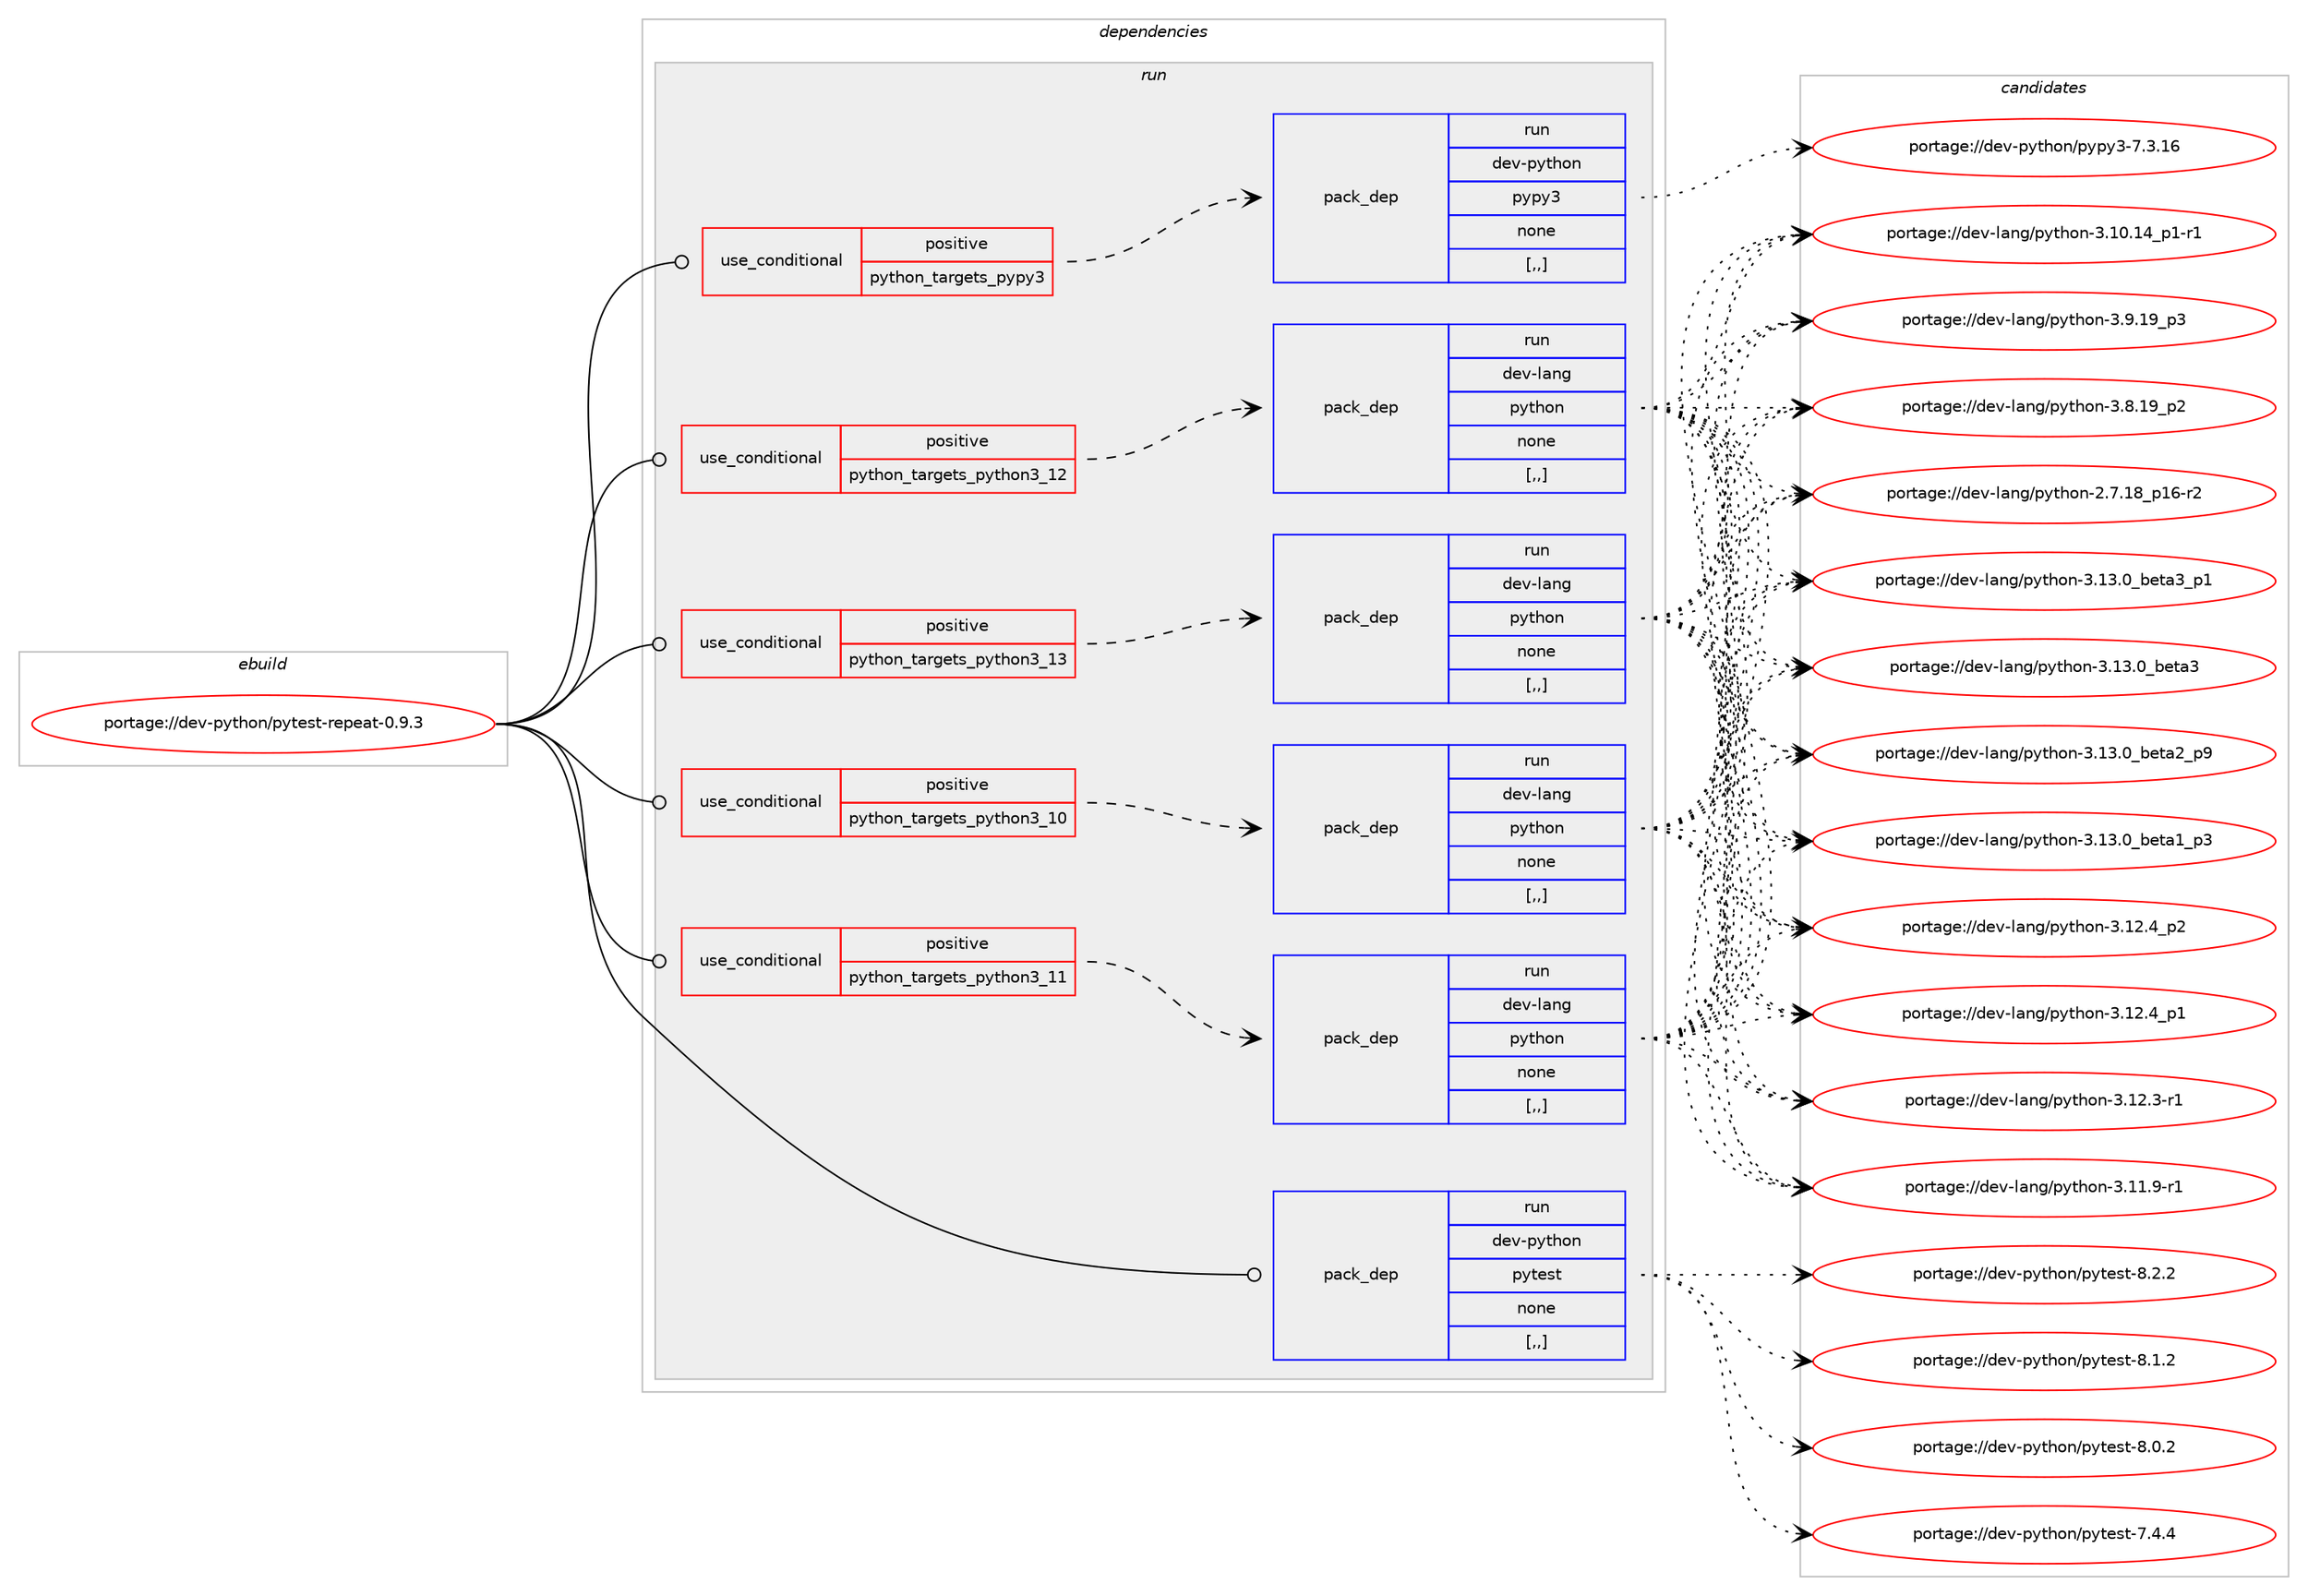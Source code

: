 digraph prolog {

# *************
# Graph options
# *************

newrank=true;
concentrate=true;
compound=true;
graph [rankdir=LR,fontname=Helvetica,fontsize=10,ranksep=1.5];#, ranksep=2.5, nodesep=0.2];
edge  [arrowhead=vee];
node  [fontname=Helvetica,fontsize=10];

# **********
# The ebuild
# **********

subgraph cluster_leftcol {
color=gray;
label=<<i>ebuild</i>>;
id [label="portage://dev-python/pytest-repeat-0.9.3", color=red, width=4, href="../dev-python/pytest-repeat-0.9.3.svg"];
}

# ****************
# The dependencies
# ****************

subgraph cluster_midcol {
color=gray;
label=<<i>dependencies</i>>;
subgraph cluster_compile {
fillcolor="#eeeeee";
style=filled;
label=<<i>compile</i>>;
}
subgraph cluster_compileandrun {
fillcolor="#eeeeee";
style=filled;
label=<<i>compile and run</i>>;
}
subgraph cluster_run {
fillcolor="#eeeeee";
style=filled;
label=<<i>run</i>>;
subgraph cond37866 {
dependency158876 [label=<<TABLE BORDER="0" CELLBORDER="1" CELLSPACING="0" CELLPADDING="4"><TR><TD ROWSPAN="3" CELLPADDING="10">use_conditional</TD></TR><TR><TD>positive</TD></TR><TR><TD>python_targets_pypy3</TD></TR></TABLE>>, shape=none, color=red];
subgraph pack119741 {
dependency158877 [label=<<TABLE BORDER="0" CELLBORDER="1" CELLSPACING="0" CELLPADDING="4" WIDTH="220"><TR><TD ROWSPAN="6" CELLPADDING="30">pack_dep</TD></TR><TR><TD WIDTH="110">run</TD></TR><TR><TD>dev-python</TD></TR><TR><TD>pypy3</TD></TR><TR><TD>none</TD></TR><TR><TD>[,,]</TD></TR></TABLE>>, shape=none, color=blue];
}
dependency158876:e -> dependency158877:w [weight=20,style="dashed",arrowhead="vee"];
}
id:e -> dependency158876:w [weight=20,style="solid",arrowhead="odot"];
subgraph cond37867 {
dependency158878 [label=<<TABLE BORDER="0" CELLBORDER="1" CELLSPACING="0" CELLPADDING="4"><TR><TD ROWSPAN="3" CELLPADDING="10">use_conditional</TD></TR><TR><TD>positive</TD></TR><TR><TD>python_targets_python3_10</TD></TR></TABLE>>, shape=none, color=red];
subgraph pack119742 {
dependency158879 [label=<<TABLE BORDER="0" CELLBORDER="1" CELLSPACING="0" CELLPADDING="4" WIDTH="220"><TR><TD ROWSPAN="6" CELLPADDING="30">pack_dep</TD></TR><TR><TD WIDTH="110">run</TD></TR><TR><TD>dev-lang</TD></TR><TR><TD>python</TD></TR><TR><TD>none</TD></TR><TR><TD>[,,]</TD></TR></TABLE>>, shape=none, color=blue];
}
dependency158878:e -> dependency158879:w [weight=20,style="dashed",arrowhead="vee"];
}
id:e -> dependency158878:w [weight=20,style="solid",arrowhead="odot"];
subgraph cond37868 {
dependency158880 [label=<<TABLE BORDER="0" CELLBORDER="1" CELLSPACING="0" CELLPADDING="4"><TR><TD ROWSPAN="3" CELLPADDING="10">use_conditional</TD></TR><TR><TD>positive</TD></TR><TR><TD>python_targets_python3_11</TD></TR></TABLE>>, shape=none, color=red];
subgraph pack119743 {
dependency158881 [label=<<TABLE BORDER="0" CELLBORDER="1" CELLSPACING="0" CELLPADDING="4" WIDTH="220"><TR><TD ROWSPAN="6" CELLPADDING="30">pack_dep</TD></TR><TR><TD WIDTH="110">run</TD></TR><TR><TD>dev-lang</TD></TR><TR><TD>python</TD></TR><TR><TD>none</TD></TR><TR><TD>[,,]</TD></TR></TABLE>>, shape=none, color=blue];
}
dependency158880:e -> dependency158881:w [weight=20,style="dashed",arrowhead="vee"];
}
id:e -> dependency158880:w [weight=20,style="solid",arrowhead="odot"];
subgraph cond37869 {
dependency158882 [label=<<TABLE BORDER="0" CELLBORDER="1" CELLSPACING="0" CELLPADDING="4"><TR><TD ROWSPAN="3" CELLPADDING="10">use_conditional</TD></TR><TR><TD>positive</TD></TR><TR><TD>python_targets_python3_12</TD></TR></TABLE>>, shape=none, color=red];
subgraph pack119744 {
dependency158883 [label=<<TABLE BORDER="0" CELLBORDER="1" CELLSPACING="0" CELLPADDING="4" WIDTH="220"><TR><TD ROWSPAN="6" CELLPADDING="30">pack_dep</TD></TR><TR><TD WIDTH="110">run</TD></TR><TR><TD>dev-lang</TD></TR><TR><TD>python</TD></TR><TR><TD>none</TD></TR><TR><TD>[,,]</TD></TR></TABLE>>, shape=none, color=blue];
}
dependency158882:e -> dependency158883:w [weight=20,style="dashed",arrowhead="vee"];
}
id:e -> dependency158882:w [weight=20,style="solid",arrowhead="odot"];
subgraph cond37870 {
dependency158884 [label=<<TABLE BORDER="0" CELLBORDER="1" CELLSPACING="0" CELLPADDING="4"><TR><TD ROWSPAN="3" CELLPADDING="10">use_conditional</TD></TR><TR><TD>positive</TD></TR><TR><TD>python_targets_python3_13</TD></TR></TABLE>>, shape=none, color=red];
subgraph pack119745 {
dependency158885 [label=<<TABLE BORDER="0" CELLBORDER="1" CELLSPACING="0" CELLPADDING="4" WIDTH="220"><TR><TD ROWSPAN="6" CELLPADDING="30">pack_dep</TD></TR><TR><TD WIDTH="110">run</TD></TR><TR><TD>dev-lang</TD></TR><TR><TD>python</TD></TR><TR><TD>none</TD></TR><TR><TD>[,,]</TD></TR></TABLE>>, shape=none, color=blue];
}
dependency158884:e -> dependency158885:w [weight=20,style="dashed",arrowhead="vee"];
}
id:e -> dependency158884:w [weight=20,style="solid",arrowhead="odot"];
subgraph pack119746 {
dependency158886 [label=<<TABLE BORDER="0" CELLBORDER="1" CELLSPACING="0" CELLPADDING="4" WIDTH="220"><TR><TD ROWSPAN="6" CELLPADDING="30">pack_dep</TD></TR><TR><TD WIDTH="110">run</TD></TR><TR><TD>dev-python</TD></TR><TR><TD>pytest</TD></TR><TR><TD>none</TD></TR><TR><TD>[,,]</TD></TR></TABLE>>, shape=none, color=blue];
}
id:e -> dependency158886:w [weight=20,style="solid",arrowhead="odot"];
}
}

# **************
# The candidates
# **************

subgraph cluster_choices {
rank=same;
color=gray;
label=<<i>candidates</i>>;

subgraph choice119741 {
color=black;
nodesep=1;
choice10010111845112121116104111110471121211121215145554651464954 [label="portage://dev-python/pypy3-7.3.16", color=red, width=4,href="../dev-python/pypy3-7.3.16.svg"];
dependency158877:e -> choice10010111845112121116104111110471121211121215145554651464954:w [style=dotted,weight="100"];
}
subgraph choice119742 {
color=black;
nodesep=1;
choice10010111845108971101034711212111610411111045514649514648959810111697519511249 [label="portage://dev-lang/python-3.13.0_beta3_p1", color=red, width=4,href="../dev-lang/python-3.13.0_beta3_p1.svg"];
choice1001011184510897110103471121211161041111104551464951464895981011169751 [label="portage://dev-lang/python-3.13.0_beta3", color=red, width=4,href="../dev-lang/python-3.13.0_beta3.svg"];
choice10010111845108971101034711212111610411111045514649514648959810111697509511257 [label="portage://dev-lang/python-3.13.0_beta2_p9", color=red, width=4,href="../dev-lang/python-3.13.0_beta2_p9.svg"];
choice10010111845108971101034711212111610411111045514649514648959810111697499511251 [label="portage://dev-lang/python-3.13.0_beta1_p3", color=red, width=4,href="../dev-lang/python-3.13.0_beta1_p3.svg"];
choice100101118451089711010347112121116104111110455146495046529511250 [label="portage://dev-lang/python-3.12.4_p2", color=red, width=4,href="../dev-lang/python-3.12.4_p2.svg"];
choice100101118451089711010347112121116104111110455146495046529511249 [label="portage://dev-lang/python-3.12.4_p1", color=red, width=4,href="../dev-lang/python-3.12.4_p1.svg"];
choice100101118451089711010347112121116104111110455146495046514511449 [label="portage://dev-lang/python-3.12.3-r1", color=red, width=4,href="../dev-lang/python-3.12.3-r1.svg"];
choice100101118451089711010347112121116104111110455146494946574511449 [label="portage://dev-lang/python-3.11.9-r1", color=red, width=4,href="../dev-lang/python-3.11.9-r1.svg"];
choice100101118451089711010347112121116104111110455146494846495295112494511449 [label="portage://dev-lang/python-3.10.14_p1-r1", color=red, width=4,href="../dev-lang/python-3.10.14_p1-r1.svg"];
choice100101118451089711010347112121116104111110455146574649579511251 [label="portage://dev-lang/python-3.9.19_p3", color=red, width=4,href="../dev-lang/python-3.9.19_p3.svg"];
choice100101118451089711010347112121116104111110455146564649579511250 [label="portage://dev-lang/python-3.8.19_p2", color=red, width=4,href="../dev-lang/python-3.8.19_p2.svg"];
choice100101118451089711010347112121116104111110455046554649569511249544511450 [label="portage://dev-lang/python-2.7.18_p16-r2", color=red, width=4,href="../dev-lang/python-2.7.18_p16-r2.svg"];
dependency158879:e -> choice10010111845108971101034711212111610411111045514649514648959810111697519511249:w [style=dotted,weight="100"];
dependency158879:e -> choice1001011184510897110103471121211161041111104551464951464895981011169751:w [style=dotted,weight="100"];
dependency158879:e -> choice10010111845108971101034711212111610411111045514649514648959810111697509511257:w [style=dotted,weight="100"];
dependency158879:e -> choice10010111845108971101034711212111610411111045514649514648959810111697499511251:w [style=dotted,weight="100"];
dependency158879:e -> choice100101118451089711010347112121116104111110455146495046529511250:w [style=dotted,weight="100"];
dependency158879:e -> choice100101118451089711010347112121116104111110455146495046529511249:w [style=dotted,weight="100"];
dependency158879:e -> choice100101118451089711010347112121116104111110455146495046514511449:w [style=dotted,weight="100"];
dependency158879:e -> choice100101118451089711010347112121116104111110455146494946574511449:w [style=dotted,weight="100"];
dependency158879:e -> choice100101118451089711010347112121116104111110455146494846495295112494511449:w [style=dotted,weight="100"];
dependency158879:e -> choice100101118451089711010347112121116104111110455146574649579511251:w [style=dotted,weight="100"];
dependency158879:e -> choice100101118451089711010347112121116104111110455146564649579511250:w [style=dotted,weight="100"];
dependency158879:e -> choice100101118451089711010347112121116104111110455046554649569511249544511450:w [style=dotted,weight="100"];
}
subgraph choice119743 {
color=black;
nodesep=1;
choice10010111845108971101034711212111610411111045514649514648959810111697519511249 [label="portage://dev-lang/python-3.13.0_beta3_p1", color=red, width=4,href="../dev-lang/python-3.13.0_beta3_p1.svg"];
choice1001011184510897110103471121211161041111104551464951464895981011169751 [label="portage://dev-lang/python-3.13.0_beta3", color=red, width=4,href="../dev-lang/python-3.13.0_beta3.svg"];
choice10010111845108971101034711212111610411111045514649514648959810111697509511257 [label="portage://dev-lang/python-3.13.0_beta2_p9", color=red, width=4,href="../dev-lang/python-3.13.0_beta2_p9.svg"];
choice10010111845108971101034711212111610411111045514649514648959810111697499511251 [label="portage://dev-lang/python-3.13.0_beta1_p3", color=red, width=4,href="../dev-lang/python-3.13.0_beta1_p3.svg"];
choice100101118451089711010347112121116104111110455146495046529511250 [label="portage://dev-lang/python-3.12.4_p2", color=red, width=4,href="../dev-lang/python-3.12.4_p2.svg"];
choice100101118451089711010347112121116104111110455146495046529511249 [label="portage://dev-lang/python-3.12.4_p1", color=red, width=4,href="../dev-lang/python-3.12.4_p1.svg"];
choice100101118451089711010347112121116104111110455146495046514511449 [label="portage://dev-lang/python-3.12.3-r1", color=red, width=4,href="../dev-lang/python-3.12.3-r1.svg"];
choice100101118451089711010347112121116104111110455146494946574511449 [label="portage://dev-lang/python-3.11.9-r1", color=red, width=4,href="../dev-lang/python-3.11.9-r1.svg"];
choice100101118451089711010347112121116104111110455146494846495295112494511449 [label="portage://dev-lang/python-3.10.14_p1-r1", color=red, width=4,href="../dev-lang/python-3.10.14_p1-r1.svg"];
choice100101118451089711010347112121116104111110455146574649579511251 [label="portage://dev-lang/python-3.9.19_p3", color=red, width=4,href="../dev-lang/python-3.9.19_p3.svg"];
choice100101118451089711010347112121116104111110455146564649579511250 [label="portage://dev-lang/python-3.8.19_p2", color=red, width=4,href="../dev-lang/python-3.8.19_p2.svg"];
choice100101118451089711010347112121116104111110455046554649569511249544511450 [label="portage://dev-lang/python-2.7.18_p16-r2", color=red, width=4,href="../dev-lang/python-2.7.18_p16-r2.svg"];
dependency158881:e -> choice10010111845108971101034711212111610411111045514649514648959810111697519511249:w [style=dotted,weight="100"];
dependency158881:e -> choice1001011184510897110103471121211161041111104551464951464895981011169751:w [style=dotted,weight="100"];
dependency158881:e -> choice10010111845108971101034711212111610411111045514649514648959810111697509511257:w [style=dotted,weight="100"];
dependency158881:e -> choice10010111845108971101034711212111610411111045514649514648959810111697499511251:w [style=dotted,weight="100"];
dependency158881:e -> choice100101118451089711010347112121116104111110455146495046529511250:w [style=dotted,weight="100"];
dependency158881:e -> choice100101118451089711010347112121116104111110455146495046529511249:w [style=dotted,weight="100"];
dependency158881:e -> choice100101118451089711010347112121116104111110455146495046514511449:w [style=dotted,weight="100"];
dependency158881:e -> choice100101118451089711010347112121116104111110455146494946574511449:w [style=dotted,weight="100"];
dependency158881:e -> choice100101118451089711010347112121116104111110455146494846495295112494511449:w [style=dotted,weight="100"];
dependency158881:e -> choice100101118451089711010347112121116104111110455146574649579511251:w [style=dotted,weight="100"];
dependency158881:e -> choice100101118451089711010347112121116104111110455146564649579511250:w [style=dotted,weight="100"];
dependency158881:e -> choice100101118451089711010347112121116104111110455046554649569511249544511450:w [style=dotted,weight="100"];
}
subgraph choice119744 {
color=black;
nodesep=1;
choice10010111845108971101034711212111610411111045514649514648959810111697519511249 [label="portage://dev-lang/python-3.13.0_beta3_p1", color=red, width=4,href="../dev-lang/python-3.13.0_beta3_p1.svg"];
choice1001011184510897110103471121211161041111104551464951464895981011169751 [label="portage://dev-lang/python-3.13.0_beta3", color=red, width=4,href="../dev-lang/python-3.13.0_beta3.svg"];
choice10010111845108971101034711212111610411111045514649514648959810111697509511257 [label="portage://dev-lang/python-3.13.0_beta2_p9", color=red, width=4,href="../dev-lang/python-3.13.0_beta2_p9.svg"];
choice10010111845108971101034711212111610411111045514649514648959810111697499511251 [label="portage://dev-lang/python-3.13.0_beta1_p3", color=red, width=4,href="../dev-lang/python-3.13.0_beta1_p3.svg"];
choice100101118451089711010347112121116104111110455146495046529511250 [label="portage://dev-lang/python-3.12.4_p2", color=red, width=4,href="../dev-lang/python-3.12.4_p2.svg"];
choice100101118451089711010347112121116104111110455146495046529511249 [label="portage://dev-lang/python-3.12.4_p1", color=red, width=4,href="../dev-lang/python-3.12.4_p1.svg"];
choice100101118451089711010347112121116104111110455146495046514511449 [label="portage://dev-lang/python-3.12.3-r1", color=red, width=4,href="../dev-lang/python-3.12.3-r1.svg"];
choice100101118451089711010347112121116104111110455146494946574511449 [label="portage://dev-lang/python-3.11.9-r1", color=red, width=4,href="../dev-lang/python-3.11.9-r1.svg"];
choice100101118451089711010347112121116104111110455146494846495295112494511449 [label="portage://dev-lang/python-3.10.14_p1-r1", color=red, width=4,href="../dev-lang/python-3.10.14_p1-r1.svg"];
choice100101118451089711010347112121116104111110455146574649579511251 [label="portage://dev-lang/python-3.9.19_p3", color=red, width=4,href="../dev-lang/python-3.9.19_p3.svg"];
choice100101118451089711010347112121116104111110455146564649579511250 [label="portage://dev-lang/python-3.8.19_p2", color=red, width=4,href="../dev-lang/python-3.8.19_p2.svg"];
choice100101118451089711010347112121116104111110455046554649569511249544511450 [label="portage://dev-lang/python-2.7.18_p16-r2", color=red, width=4,href="../dev-lang/python-2.7.18_p16-r2.svg"];
dependency158883:e -> choice10010111845108971101034711212111610411111045514649514648959810111697519511249:w [style=dotted,weight="100"];
dependency158883:e -> choice1001011184510897110103471121211161041111104551464951464895981011169751:w [style=dotted,weight="100"];
dependency158883:e -> choice10010111845108971101034711212111610411111045514649514648959810111697509511257:w [style=dotted,weight="100"];
dependency158883:e -> choice10010111845108971101034711212111610411111045514649514648959810111697499511251:w [style=dotted,weight="100"];
dependency158883:e -> choice100101118451089711010347112121116104111110455146495046529511250:w [style=dotted,weight="100"];
dependency158883:e -> choice100101118451089711010347112121116104111110455146495046529511249:w [style=dotted,weight="100"];
dependency158883:e -> choice100101118451089711010347112121116104111110455146495046514511449:w [style=dotted,weight="100"];
dependency158883:e -> choice100101118451089711010347112121116104111110455146494946574511449:w [style=dotted,weight="100"];
dependency158883:e -> choice100101118451089711010347112121116104111110455146494846495295112494511449:w [style=dotted,weight="100"];
dependency158883:e -> choice100101118451089711010347112121116104111110455146574649579511251:w [style=dotted,weight="100"];
dependency158883:e -> choice100101118451089711010347112121116104111110455146564649579511250:w [style=dotted,weight="100"];
dependency158883:e -> choice100101118451089711010347112121116104111110455046554649569511249544511450:w [style=dotted,weight="100"];
}
subgraph choice119745 {
color=black;
nodesep=1;
choice10010111845108971101034711212111610411111045514649514648959810111697519511249 [label="portage://dev-lang/python-3.13.0_beta3_p1", color=red, width=4,href="../dev-lang/python-3.13.0_beta3_p1.svg"];
choice1001011184510897110103471121211161041111104551464951464895981011169751 [label="portage://dev-lang/python-3.13.0_beta3", color=red, width=4,href="../dev-lang/python-3.13.0_beta3.svg"];
choice10010111845108971101034711212111610411111045514649514648959810111697509511257 [label="portage://dev-lang/python-3.13.0_beta2_p9", color=red, width=4,href="../dev-lang/python-3.13.0_beta2_p9.svg"];
choice10010111845108971101034711212111610411111045514649514648959810111697499511251 [label="portage://dev-lang/python-3.13.0_beta1_p3", color=red, width=4,href="../dev-lang/python-3.13.0_beta1_p3.svg"];
choice100101118451089711010347112121116104111110455146495046529511250 [label="portage://dev-lang/python-3.12.4_p2", color=red, width=4,href="../dev-lang/python-3.12.4_p2.svg"];
choice100101118451089711010347112121116104111110455146495046529511249 [label="portage://dev-lang/python-3.12.4_p1", color=red, width=4,href="../dev-lang/python-3.12.4_p1.svg"];
choice100101118451089711010347112121116104111110455146495046514511449 [label="portage://dev-lang/python-3.12.3-r1", color=red, width=4,href="../dev-lang/python-3.12.3-r1.svg"];
choice100101118451089711010347112121116104111110455146494946574511449 [label="portage://dev-lang/python-3.11.9-r1", color=red, width=4,href="../dev-lang/python-3.11.9-r1.svg"];
choice100101118451089711010347112121116104111110455146494846495295112494511449 [label="portage://dev-lang/python-3.10.14_p1-r1", color=red, width=4,href="../dev-lang/python-3.10.14_p1-r1.svg"];
choice100101118451089711010347112121116104111110455146574649579511251 [label="portage://dev-lang/python-3.9.19_p3", color=red, width=4,href="../dev-lang/python-3.9.19_p3.svg"];
choice100101118451089711010347112121116104111110455146564649579511250 [label="portage://dev-lang/python-3.8.19_p2", color=red, width=4,href="../dev-lang/python-3.8.19_p2.svg"];
choice100101118451089711010347112121116104111110455046554649569511249544511450 [label="portage://dev-lang/python-2.7.18_p16-r2", color=red, width=4,href="../dev-lang/python-2.7.18_p16-r2.svg"];
dependency158885:e -> choice10010111845108971101034711212111610411111045514649514648959810111697519511249:w [style=dotted,weight="100"];
dependency158885:e -> choice1001011184510897110103471121211161041111104551464951464895981011169751:w [style=dotted,weight="100"];
dependency158885:e -> choice10010111845108971101034711212111610411111045514649514648959810111697509511257:w [style=dotted,weight="100"];
dependency158885:e -> choice10010111845108971101034711212111610411111045514649514648959810111697499511251:w [style=dotted,weight="100"];
dependency158885:e -> choice100101118451089711010347112121116104111110455146495046529511250:w [style=dotted,weight="100"];
dependency158885:e -> choice100101118451089711010347112121116104111110455146495046529511249:w [style=dotted,weight="100"];
dependency158885:e -> choice100101118451089711010347112121116104111110455146495046514511449:w [style=dotted,weight="100"];
dependency158885:e -> choice100101118451089711010347112121116104111110455146494946574511449:w [style=dotted,weight="100"];
dependency158885:e -> choice100101118451089711010347112121116104111110455146494846495295112494511449:w [style=dotted,weight="100"];
dependency158885:e -> choice100101118451089711010347112121116104111110455146574649579511251:w [style=dotted,weight="100"];
dependency158885:e -> choice100101118451089711010347112121116104111110455146564649579511250:w [style=dotted,weight="100"];
dependency158885:e -> choice100101118451089711010347112121116104111110455046554649569511249544511450:w [style=dotted,weight="100"];
}
subgraph choice119746 {
color=black;
nodesep=1;
choice1001011184511212111610411111047112121116101115116455646504650 [label="portage://dev-python/pytest-8.2.2", color=red, width=4,href="../dev-python/pytest-8.2.2.svg"];
choice1001011184511212111610411111047112121116101115116455646494650 [label="portage://dev-python/pytest-8.1.2", color=red, width=4,href="../dev-python/pytest-8.1.2.svg"];
choice1001011184511212111610411111047112121116101115116455646484650 [label="portage://dev-python/pytest-8.0.2", color=red, width=4,href="../dev-python/pytest-8.0.2.svg"];
choice1001011184511212111610411111047112121116101115116455546524652 [label="portage://dev-python/pytest-7.4.4", color=red, width=4,href="../dev-python/pytest-7.4.4.svg"];
dependency158886:e -> choice1001011184511212111610411111047112121116101115116455646504650:w [style=dotted,weight="100"];
dependency158886:e -> choice1001011184511212111610411111047112121116101115116455646494650:w [style=dotted,weight="100"];
dependency158886:e -> choice1001011184511212111610411111047112121116101115116455646484650:w [style=dotted,weight="100"];
dependency158886:e -> choice1001011184511212111610411111047112121116101115116455546524652:w [style=dotted,weight="100"];
}
}

}
